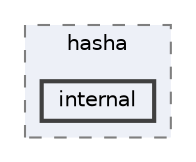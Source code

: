 digraph "include/hasha/internal"
{
 // LATEX_PDF_SIZE
  bgcolor="transparent";
  edge [fontname=Helvetica,fontsize=10,labelfontname=Helvetica,labelfontsize=10];
  node [fontname=Helvetica,fontsize=10,shape=box,height=0.2,width=0.4];
  compound=true
  subgraph clusterdir_a4a1bd6a6f47eff74681f752ad8bc128 {
    graph [ bgcolor="#edf0f7", pencolor="grey50", label="hasha", fontname=Helvetica,fontsize=10 style="filled,dashed", URL="dir_a4a1bd6a6f47eff74681f752ad8bc128.html",tooltip=""]
  dir_85f9138f07c20f37adf55a1b4ce19dcc [label="internal", fillcolor="#edf0f7", color="grey25", style="filled,bold", URL="dir_85f9138f07c20f37adf55a1b4ce19dcc.html",tooltip=""];
  }
}
